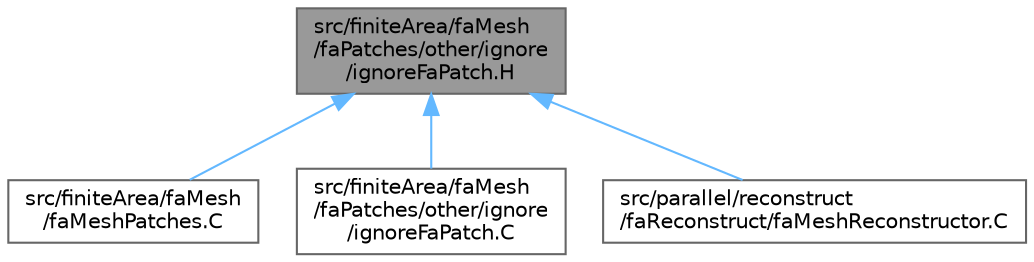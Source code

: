 digraph "src/finiteArea/faMesh/faPatches/other/ignore/ignoreFaPatch.H"
{
 // LATEX_PDF_SIZE
  bgcolor="transparent";
  edge [fontname=Helvetica,fontsize=10,labelfontname=Helvetica,labelfontsize=10];
  node [fontname=Helvetica,fontsize=10,shape=box,height=0.2,width=0.4];
  Node1 [id="Node000001",label="src/finiteArea/faMesh\l/faPatches/other/ignore\l/ignoreFaPatch.H",height=0.2,width=0.4,color="gray40", fillcolor="grey60", style="filled", fontcolor="black",tooltip=" "];
  Node1 -> Node2 [id="edge1_Node000001_Node000002",dir="back",color="steelblue1",style="solid",tooltip=" "];
  Node2 [id="Node000002",label="src/finiteArea/faMesh\l/faMeshPatches.C",height=0.2,width=0.4,color="grey40", fillcolor="white", style="filled",URL="$faMeshPatches_8C.html",tooltip=" "];
  Node1 -> Node3 [id="edge2_Node000001_Node000003",dir="back",color="steelblue1",style="solid",tooltip=" "];
  Node3 [id="Node000003",label="src/finiteArea/faMesh\l/faPatches/other/ignore\l/ignoreFaPatch.C",height=0.2,width=0.4,color="grey40", fillcolor="white", style="filled",URL="$ignoreFaPatch_8C.html",tooltip=" "];
  Node1 -> Node4 [id="edge3_Node000001_Node000004",dir="back",color="steelblue1",style="solid",tooltip=" "];
  Node4 [id="Node000004",label="src/parallel/reconstruct\l/faReconstruct/faMeshReconstructor.C",height=0.2,width=0.4,color="grey40", fillcolor="white", style="filled",URL="$faMeshReconstructor_8C.html",tooltip=" "];
}
